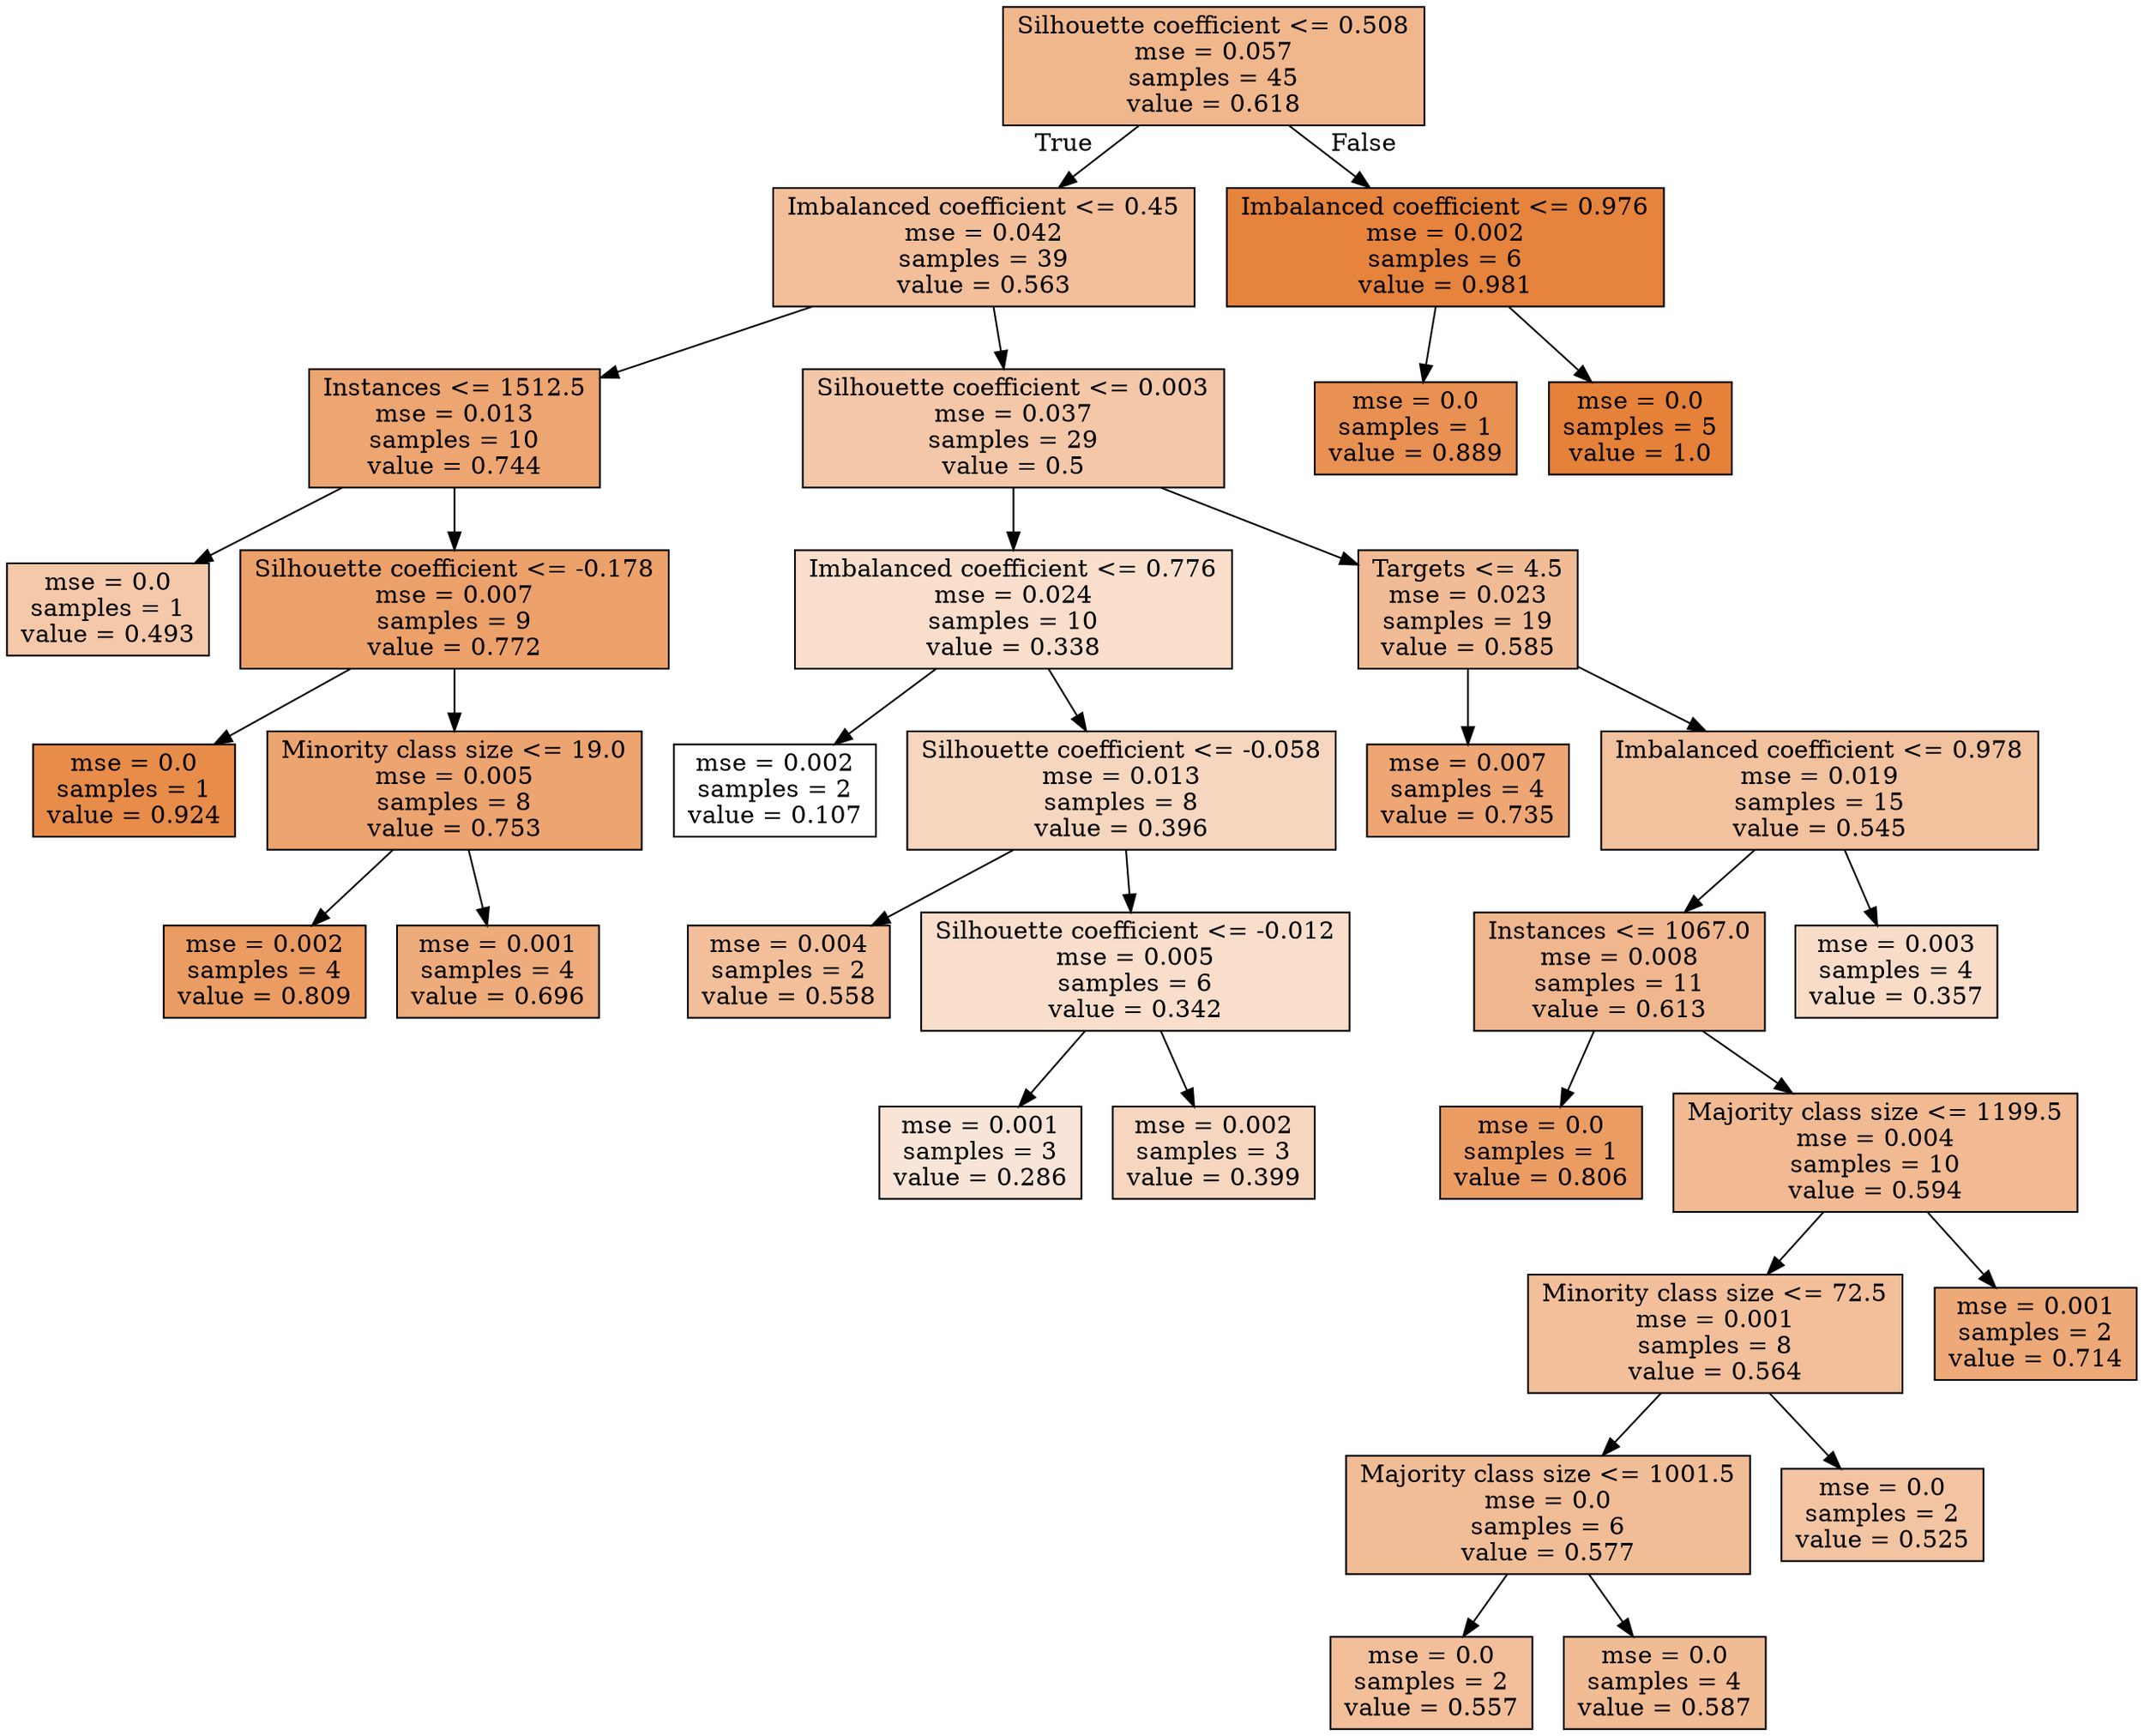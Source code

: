 digraph Tree {
node [shape=box, style="filled", color="black"] ;
0 [label="Silhouette coefficient <= 0.508\nmse = 0.057\nsamples = 45\nvalue = 0.618", fillcolor="#e5813992"] ;
1 [label="Imbalanced coefficient <= 0.45\nmse = 0.042\nsamples = 39\nvalue = 0.563", fillcolor="#e5813982"] ;
0 -> 1 [labeldistance=2.5, labelangle=45, headlabel="True"] ;
2 [label="Instances <= 1512.5\nmse = 0.013\nsamples = 10\nvalue = 0.744", fillcolor="#e58139b6"] ;
1 -> 2 ;
3 [label="mse = 0.0\nsamples = 1\nvalue = 0.493", fillcolor="#e581396e"] ;
2 -> 3 ;
4 [label="Silhouette coefficient <= -0.178\nmse = 0.007\nsamples = 9\nvalue = 0.772", fillcolor="#e58139be"] ;
2 -> 4 ;
5 [label="mse = 0.0\nsamples = 1\nvalue = 0.924", fillcolor="#e58139e9"] ;
4 -> 5 ;
6 [label="Minority class size <= 19.0\nmse = 0.005\nsamples = 8\nvalue = 0.753", fillcolor="#e58139b8"] ;
4 -> 6 ;
7 [label="mse = 0.002\nsamples = 4\nvalue = 0.809", fillcolor="#e58139c9"] ;
6 -> 7 ;
8 [label="mse = 0.001\nsamples = 4\nvalue = 0.696", fillcolor="#e58139a8"] ;
6 -> 8 ;
9 [label="Silhouette coefficient <= 0.003\nmse = 0.037\nsamples = 29\nvalue = 0.5", fillcolor="#e5813970"] ;
1 -> 9 ;
10 [label="Imbalanced coefficient <= 0.776\nmse = 0.024\nsamples = 10\nvalue = 0.338", fillcolor="#e5813942"] ;
9 -> 10 ;
11 [label="mse = 0.002\nsamples = 2\nvalue = 0.107", fillcolor="#e5813900"] ;
10 -> 11 ;
12 [label="Silhouette coefficient <= -0.058\nmse = 0.013\nsamples = 8\nvalue = 0.396", fillcolor="#e5813953"] ;
10 -> 12 ;
13 [label="mse = 0.004\nsamples = 2\nvalue = 0.558", fillcolor="#e5813981"] ;
12 -> 13 ;
14 [label="Silhouette coefficient <= -0.012\nmse = 0.005\nsamples = 6\nvalue = 0.342", fillcolor="#e5813943"] ;
12 -> 14 ;
15 [label="mse = 0.001\nsamples = 3\nvalue = 0.286", fillcolor="#e5813933"] ;
14 -> 15 ;
16 [label="mse = 0.002\nsamples = 3\nvalue = 0.399", fillcolor="#e5813953"] ;
14 -> 16 ;
17 [label="Targets <= 4.5\nmse = 0.023\nsamples = 19\nvalue = 0.585", fillcolor="#e5813988"] ;
9 -> 17 ;
18 [label="mse = 0.007\nsamples = 4\nvalue = 0.735", fillcolor="#e58139b3"] ;
17 -> 18 ;
19 [label="Imbalanced coefficient <= 0.978\nmse = 0.019\nsamples = 15\nvalue = 0.545", fillcolor="#e581397d"] ;
17 -> 19 ;
20 [label="Instances <= 1067.0\nmse = 0.008\nsamples = 11\nvalue = 0.613", fillcolor="#e5813991"] ;
19 -> 20 ;
21 [label="mse = 0.0\nsamples = 1\nvalue = 0.806", fillcolor="#e58139c8"] ;
20 -> 21 ;
22 [label="Majority class size <= 1199.5\nmse = 0.004\nsamples = 10\nvalue = 0.594", fillcolor="#e581398b"] ;
20 -> 22 ;
23 [label="Minority class size <= 72.5\nmse = 0.001\nsamples = 8\nvalue = 0.564", fillcolor="#e5813982"] ;
22 -> 23 ;
24 [label="Majority class size <= 1001.5\nmse = 0.0\nsamples = 6\nvalue = 0.577", fillcolor="#e5813986"] ;
23 -> 24 ;
25 [label="mse = 0.0\nsamples = 2\nvalue = 0.557", fillcolor="#e5813981"] ;
24 -> 25 ;
26 [label="mse = 0.0\nsamples = 4\nvalue = 0.587", fillcolor="#e5813989"] ;
24 -> 26 ;
27 [label="mse = 0.0\nsamples = 2\nvalue = 0.525", fillcolor="#e5813977"] ;
23 -> 27 ;
28 [label="mse = 0.001\nsamples = 2\nvalue = 0.714", fillcolor="#e58139ad"] ;
22 -> 28 ;
29 [label="mse = 0.003\nsamples = 4\nvalue = 0.357", fillcolor="#e5813947"] ;
19 -> 29 ;
30 [label="Imbalanced coefficient <= 0.976\nmse = 0.002\nsamples = 6\nvalue = 0.981", fillcolor="#e58139fa"] ;
0 -> 30 [labeldistance=2.5, labelangle=-45, headlabel="False"] ;
31 [label="mse = 0.0\nsamples = 1\nvalue = 0.889", fillcolor="#e58139df"] ;
30 -> 31 ;
32 [label="mse = 0.0\nsamples = 5\nvalue = 1.0", fillcolor="#e58139ff"] ;
30 -> 32 ;
}